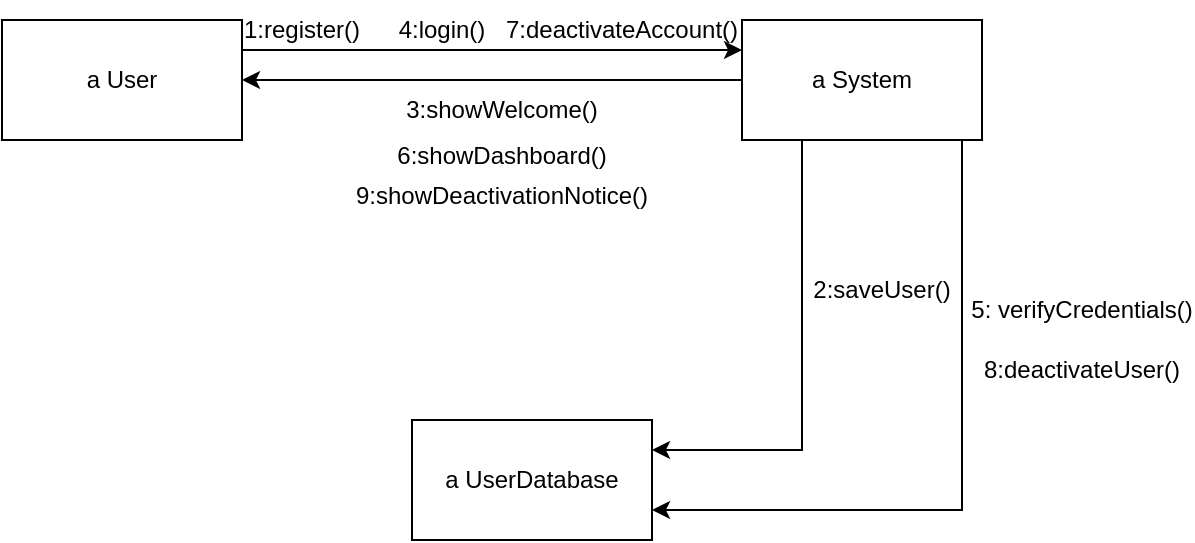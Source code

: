 <mxfile version="26.2.14">
  <diagram name="Page-1" id="AZMGFixjYGibxLiDQiT5">
    <mxGraphModel dx="872" dy="431" grid="1" gridSize="10" guides="1" tooltips="1" connect="1" arrows="1" fold="1" page="1" pageScale="1" pageWidth="1169" pageHeight="1654" math="0" shadow="0">
      <root>
        <mxCell id="0" />
        <mxCell id="1" parent="0" />
        <mxCell id="wsYsebDAmDsdbdRZcr__-4" style="edgeStyle=orthogonalEdgeStyle;rounded=0;orthogonalLoop=1;jettySize=auto;html=1;exitX=1;exitY=0.25;exitDx=0;exitDy=0;entryX=0;entryY=0.25;entryDx=0;entryDy=0;" edge="1" parent="1" source="wsYsebDAmDsdbdRZcr__-1" target="wsYsebDAmDsdbdRZcr__-3">
          <mxGeometry relative="1" as="geometry" />
        </mxCell>
        <mxCell id="wsYsebDAmDsdbdRZcr__-1" value="a User" style="rounded=0;whiteSpace=wrap;html=1;" vertex="1" parent="1">
          <mxGeometry x="200" y="100" width="120" height="60" as="geometry" />
        </mxCell>
        <mxCell id="wsYsebDAmDsdbdRZcr__-2" value="a&amp;nbsp;UserDatabase" style="rounded=0;whiteSpace=wrap;html=1;" vertex="1" parent="1">
          <mxGeometry x="405" y="300" width="120" height="60" as="geometry" />
        </mxCell>
        <mxCell id="wsYsebDAmDsdbdRZcr__-6" style="edgeStyle=orthogonalEdgeStyle;rounded=0;orthogonalLoop=1;jettySize=auto;html=1;exitX=0.25;exitY=1;exitDx=0;exitDy=0;entryX=1;entryY=0.25;entryDx=0;entryDy=0;" edge="1" parent="1" source="wsYsebDAmDsdbdRZcr__-3" target="wsYsebDAmDsdbdRZcr__-2">
          <mxGeometry relative="1" as="geometry" />
        </mxCell>
        <mxCell id="wsYsebDAmDsdbdRZcr__-8" style="edgeStyle=orthogonalEdgeStyle;rounded=0;orthogonalLoop=1;jettySize=auto;html=1;exitX=0;exitY=0.5;exitDx=0;exitDy=0;entryX=1;entryY=0.5;entryDx=0;entryDy=0;" edge="1" parent="1" source="wsYsebDAmDsdbdRZcr__-3" target="wsYsebDAmDsdbdRZcr__-1">
          <mxGeometry relative="1" as="geometry" />
        </mxCell>
        <mxCell id="wsYsebDAmDsdbdRZcr__-16" style="edgeStyle=orthogonalEdgeStyle;rounded=0;orthogonalLoop=1;jettySize=auto;html=1;exitX=0.75;exitY=1;exitDx=0;exitDy=0;entryX=1;entryY=0.75;entryDx=0;entryDy=0;" edge="1" parent="1" source="wsYsebDAmDsdbdRZcr__-3" target="wsYsebDAmDsdbdRZcr__-2">
          <mxGeometry relative="1" as="geometry">
            <Array as="points">
              <mxPoint x="680" y="160" />
              <mxPoint x="680" y="345" />
            </Array>
          </mxGeometry>
        </mxCell>
        <mxCell id="wsYsebDAmDsdbdRZcr__-3" value="a System" style="rounded=0;whiteSpace=wrap;html=1;" vertex="1" parent="1">
          <mxGeometry x="570" y="100" width="120" height="60" as="geometry" />
        </mxCell>
        <mxCell id="wsYsebDAmDsdbdRZcr__-5" value="1:register()" style="text;html=1;align=center;verticalAlign=middle;whiteSpace=wrap;rounded=0;" vertex="1" parent="1">
          <mxGeometry x="320" y="90" width="60" height="30" as="geometry" />
        </mxCell>
        <mxCell id="wsYsebDAmDsdbdRZcr__-7" value="2:saveUser()" style="text;html=1;align=center;verticalAlign=middle;whiteSpace=wrap;rounded=0;" vertex="1" parent="1">
          <mxGeometry x="610" y="220" width="60" height="30" as="geometry" />
        </mxCell>
        <mxCell id="wsYsebDAmDsdbdRZcr__-9" value="3:showWelcome()" style="text;html=1;align=center;verticalAlign=middle;whiteSpace=wrap;rounded=0;" vertex="1" parent="1">
          <mxGeometry x="420" y="130" width="60" height="30" as="geometry" />
        </mxCell>
        <mxCell id="wsYsebDAmDsdbdRZcr__-13" value="4:login()" style="text;html=1;align=center;verticalAlign=middle;whiteSpace=wrap;rounded=0;" vertex="1" parent="1">
          <mxGeometry x="390" y="90" width="60" height="30" as="geometry" />
        </mxCell>
        <mxCell id="wsYsebDAmDsdbdRZcr__-15" value="5:&amp;nbsp;verifyCredentials()" style="text;html=1;align=center;verticalAlign=middle;whiteSpace=wrap;rounded=0;" vertex="1" parent="1">
          <mxGeometry x="710" y="230" width="60" height="30" as="geometry" />
        </mxCell>
        <mxCell id="wsYsebDAmDsdbdRZcr__-17" value="6:&lt;span style=&quot;background-color: transparent;&quot;&gt;showDashboard()&lt;/span&gt;&lt;div&gt;&lt;span style=&quot;background-color: transparent; color: light-dark(rgb(0, 0, 0), rgb(255, 255, 255));&quot;&gt;&lt;br&gt;&lt;/span&gt;&lt;/div&gt;" style="text;html=1;align=center;verticalAlign=middle;whiteSpace=wrap;rounded=0;" vertex="1" parent="1">
          <mxGeometry x="420" y="160" width="60" height="30" as="geometry" />
        </mxCell>
        <mxCell id="wsYsebDAmDsdbdRZcr__-18" value="7:deactivateAccount()" style="text;html=1;align=center;verticalAlign=middle;whiteSpace=wrap;rounded=0;" vertex="1" parent="1">
          <mxGeometry x="480" y="90" width="60" height="30" as="geometry" />
        </mxCell>
        <mxCell id="wsYsebDAmDsdbdRZcr__-19" value="8:deactivateUser()" style="text;html=1;align=center;verticalAlign=middle;whiteSpace=wrap;rounded=0;" vertex="1" parent="1">
          <mxGeometry x="710" y="260" width="60" height="30" as="geometry" />
        </mxCell>
        <mxCell id="wsYsebDAmDsdbdRZcr__-20" value="9:&lt;span style=&quot;background-color: transparent;&quot;&gt;showDeactivationNotice()&lt;/span&gt;&lt;div&gt;&lt;span style=&quot;background-color: transparent; color: light-dark(rgb(0, 0, 0), rgb(255, 255, 255));&quot;&gt;&lt;br&gt;&lt;/span&gt;&lt;/div&gt;" style="text;html=1;align=center;verticalAlign=middle;whiteSpace=wrap;rounded=0;" vertex="1" parent="1">
          <mxGeometry x="420" y="180" width="60" height="30" as="geometry" />
        </mxCell>
      </root>
    </mxGraphModel>
  </diagram>
</mxfile>
